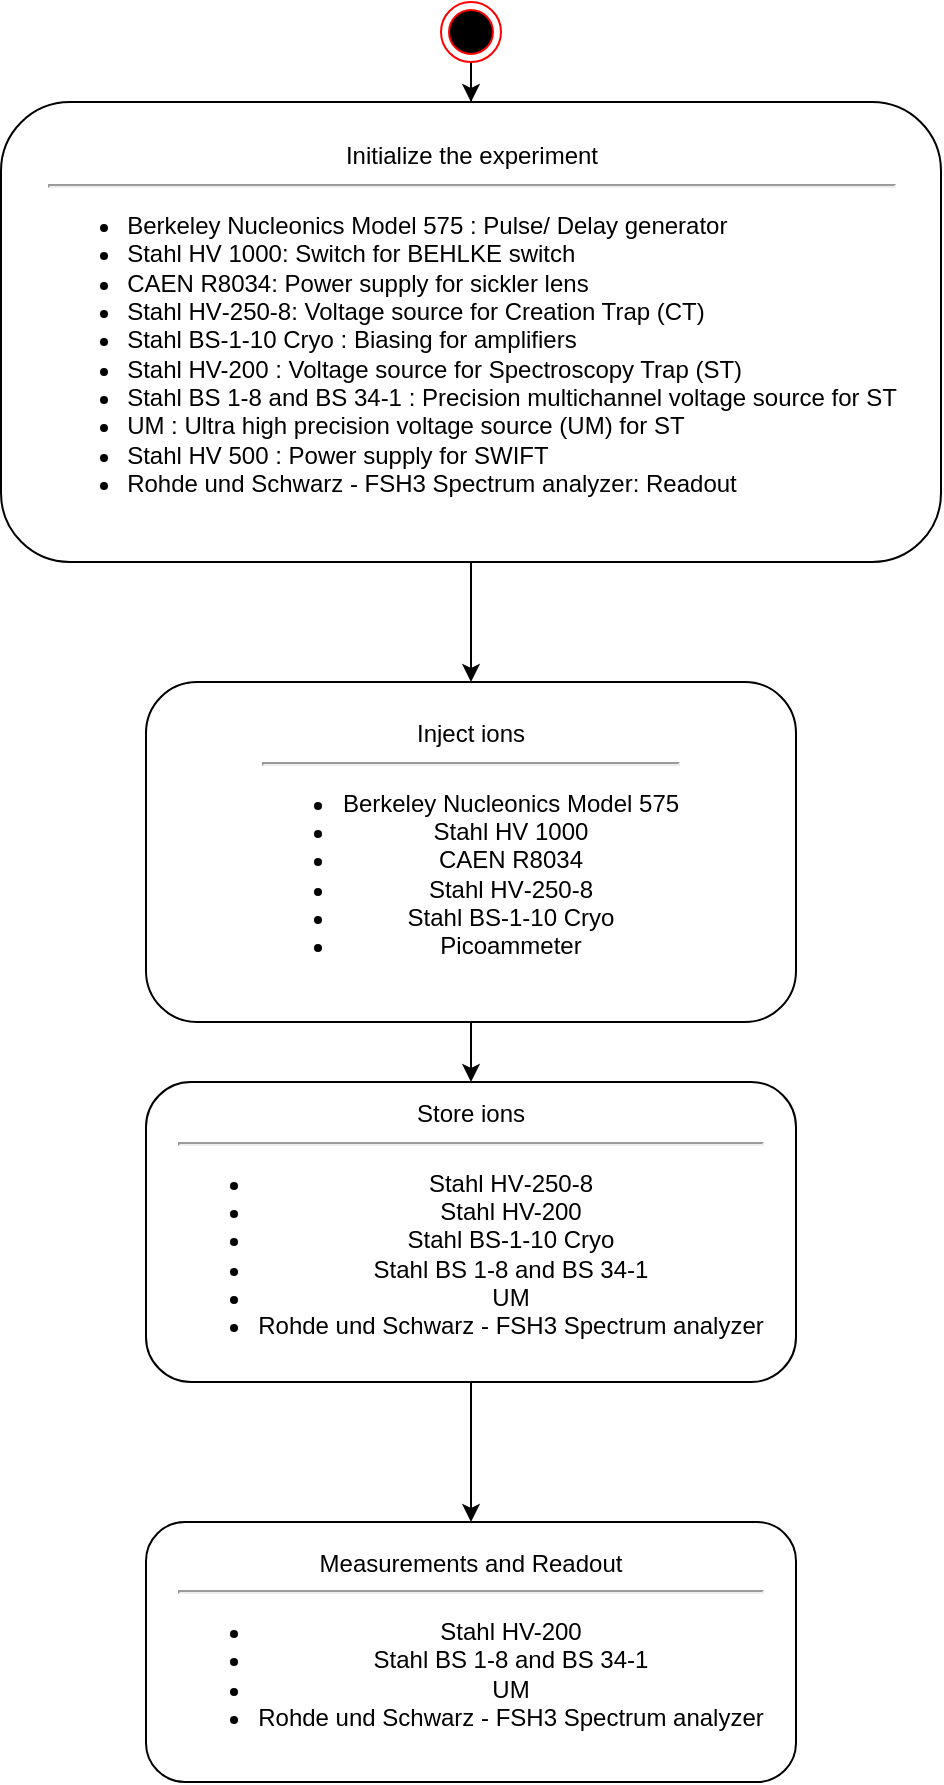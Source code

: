 <mxfile version="26.0.14">
  <diagram id="C5RBs43oDa-KdzZeNtuy" name="Page-1">
    <mxGraphModel dx="1290" dy="557" grid="1" gridSize="10" guides="1" tooltips="1" connect="1" arrows="1" fold="1" page="1" pageScale="1" pageWidth="827" pageHeight="1169" math="0" shadow="0">
      <root>
        <mxCell id="WIyWlLk6GJQsqaUBKTNV-0" />
        <mxCell id="WIyWlLk6GJQsqaUBKTNV-1" parent="WIyWlLk6GJQsqaUBKTNV-0" />
        <mxCell id="w3oDjt0MCiLCRGM7U3Oa-0" style="edgeStyle=orthogonalEdgeStyle;rounded=0;orthogonalLoop=1;jettySize=auto;html=1;exitX=0.5;exitY=1;exitDx=0;exitDy=0;entryX=0.5;entryY=0;entryDx=0;entryDy=0;" parent="WIyWlLk6GJQsqaUBKTNV-1" source="w3oDjt0MCiLCRGM7U3Oa-1" target="w3oDjt0MCiLCRGM7U3Oa-5" edge="1">
          <mxGeometry relative="1" as="geometry" />
        </mxCell>
        <mxCell id="w3oDjt0MCiLCRGM7U3Oa-1" value="&lt;div&gt;Initialize the experiment&lt;/div&gt;&lt;div&gt;&lt;hr&gt;&lt;ul&gt;&lt;li style=&quot;text-align: left;&quot;&gt;&lt;span style=&quot;background-color: transparent;&quot;&gt;Berkeley Nucleonics Model 575 : Pulse/ Delay generator&lt;/span&gt;&lt;/li&gt;&lt;li style=&quot;text-align: left;&quot;&gt;&lt;span style=&quot;background-color: transparent;&quot;&gt;Stahl HV 1000: Switch for BEHLKE switch&lt;/span&gt;&lt;/li&gt;&lt;li style=&quot;text-align: left;&quot;&gt;&lt;span style=&quot;background-color: transparent; color: light-dark(rgb(0, 0, 0), rgb(255, 255, 255));&quot;&gt;CAEN R8034: Power supply for sickler lens&lt;/span&gt;&lt;/li&gt;&lt;li style=&quot;text-align: left;&quot;&gt;&lt;span style=&quot;background-color: transparent; color: light-dark(rgb(0, 0, 0), rgb(255, 255, 255));&quot;&gt;Stahl HV‐250‐8: Voltage source for Creation Trap (CT)&lt;/span&gt;&lt;/li&gt;&lt;li style=&quot;text-align: left;&quot;&gt;Stahl BS-1-10 Cryo :&amp;nbsp;Biasing for amplifiers&lt;/li&gt;&lt;span style=&quot;background-color: transparent;&quot;&gt;&lt;/span&gt;&lt;li style=&quot;text-align: left;&quot;&gt;Stahl HV-200 : Voltage source for Spectroscopy Trap (ST)&lt;/li&gt;&lt;li style=&quot;text-align: left;&quot;&gt;Stahl BS 1-8 and BS 34-1 :&amp;nbsp;Precision multichannel voltage source for ST&lt;/li&gt;&lt;li style=&quot;text-align: left;&quot;&gt;UM : Ultra high precision voltage source (UM) for ST&lt;/li&gt;&lt;li style=&quot;text-align: left;&quot;&gt;Stahl HV 500 :&amp;nbsp;Power supply for SWIFT&lt;/li&gt;&lt;li style=&quot;text-align: left;&quot;&gt;&lt;span style=&quot;background-color: transparent; color: light-dark(rgb(0, 0, 0), rgb(255, 255, 255));&quot;&gt;Rohde und Schwarz - FSH3 Spectrum analyzer: Readout&lt;/span&gt;&lt;/li&gt;&lt;/ul&gt;&lt;/div&gt;" style="rounded=1;whiteSpace=wrap;html=1;" parent="WIyWlLk6GJQsqaUBKTNV-1" vertex="1">
          <mxGeometry x="122.5" y="50" width="470" height="230" as="geometry" />
        </mxCell>
        <mxCell id="w3oDjt0MCiLCRGM7U3Oa-2" value="" style="edgeStyle=orthogonalEdgeStyle;rounded=0;orthogonalLoop=1;jettySize=auto;html=1;" parent="WIyWlLk6GJQsqaUBKTNV-1" source="w3oDjt0MCiLCRGM7U3Oa-3" target="w3oDjt0MCiLCRGM7U3Oa-1" edge="1">
          <mxGeometry relative="1" as="geometry" />
        </mxCell>
        <mxCell id="w3oDjt0MCiLCRGM7U3Oa-3" value="" style="ellipse;html=1;shape=endState;fillColor=#000000;strokeColor=#ff0000;" parent="WIyWlLk6GJQsqaUBKTNV-1" vertex="1">
          <mxGeometry x="342.5" width="30" height="30" as="geometry" />
        </mxCell>
        <mxCell id="w3oDjt0MCiLCRGM7U3Oa-4" style="edgeStyle=orthogonalEdgeStyle;rounded=0;orthogonalLoop=1;jettySize=auto;html=1;exitX=0.5;exitY=1;exitDx=0;exitDy=0;entryX=0.5;entryY=0;entryDx=0;entryDy=0;" parent="WIyWlLk6GJQsqaUBKTNV-1" source="w3oDjt0MCiLCRGM7U3Oa-5" target="w3oDjt0MCiLCRGM7U3Oa-7" edge="1">
          <mxGeometry relative="1" as="geometry" />
        </mxCell>
        <mxCell id="w3oDjt0MCiLCRGM7U3Oa-5" value="&lt;div&gt;Inject ions&lt;/div&gt;&lt;div&gt;&lt;hr&gt;&lt;div align=&quot;center&quot;&gt;&lt;ul&gt;&lt;li&gt;&lt;span style=&quot;background-color: transparent;&quot;&gt;Berkeley Nucleonics Model 575&lt;/span&gt;&lt;/li&gt;&lt;li&gt;&lt;span style=&quot;text-align: left;&quot;&gt;Stahl HV 1000&lt;/span&gt;&lt;/li&gt;&lt;li&gt;&lt;span style=&quot;background-color: transparent; color: light-dark(rgb(0, 0, 0), rgb(255, 255, 255));&quot;&gt;CAEN R8034&lt;/span&gt;&lt;/li&gt;&lt;li&gt;&lt;span style=&quot;background-color: transparent; color: light-dark(rgb(0, 0, 0), rgb(255, 255, 255));&quot;&gt;Stahl HV‐250‐8&lt;/span&gt;&lt;/li&gt;&lt;li&gt;&lt;span style=&quot;text-align: left;&quot;&gt;Stahl BS-1-10 Cryo&lt;/span&gt;&lt;/li&gt;&lt;li&gt;&lt;span style=&quot;text-align: left;&quot;&gt;Picoammeter&lt;br&gt;&lt;/span&gt;&lt;/li&gt;&lt;/ul&gt;&lt;/div&gt;&lt;/div&gt;" style="rounded=1;whiteSpace=wrap;html=1;" parent="WIyWlLk6GJQsqaUBKTNV-1" vertex="1">
          <mxGeometry x="195" y="340" width="325" height="170" as="geometry" />
        </mxCell>
        <mxCell id="w3oDjt0MCiLCRGM7U3Oa-6" style="edgeStyle=orthogonalEdgeStyle;rounded=0;orthogonalLoop=1;jettySize=auto;html=1;exitX=0.5;exitY=1;exitDx=0;exitDy=0;entryX=0.5;entryY=0;entryDx=0;entryDy=0;" parent="WIyWlLk6GJQsqaUBKTNV-1" source="w3oDjt0MCiLCRGM7U3Oa-7" target="w3oDjt0MCiLCRGM7U3Oa-8" edge="1">
          <mxGeometry relative="1" as="geometry" />
        </mxCell>
        <mxCell id="w3oDjt0MCiLCRGM7U3Oa-7" value="&lt;div&gt;Store ions&lt;/div&gt;&lt;div&gt;&lt;hr&gt;&lt;div align=&quot;center&quot;&gt;&lt;ul&gt;&lt;li&gt;&lt;span style=&quot;background-color: transparent; color: light-dark(rgb(0, 0, 0), rgb(255, 255, 255));&quot;&gt;&lt;span style=&quot;text-align: left;&quot;&gt;Stahl HV‐250‐8&lt;/span&gt;&lt;/span&gt;&lt;/li&gt;&lt;li&gt;&lt;span style=&quot;background-color: transparent; color: light-dark(rgb(0, 0, 0), rgb(255, 255, 255));&quot;&gt;&lt;span style=&quot;text-align: left;&quot;&gt;Stahl HV-200&lt;/span&gt;&lt;/span&gt;&lt;/li&gt;&lt;li&gt;&lt;span style=&quot;background-color: transparent; color: light-dark(rgb(0, 0, 0), rgb(255, 255, 255));&quot;&gt;Stahl BS-1-10 Cryo&lt;/span&gt;&lt;/li&gt;&lt;li&gt;&lt;span style=&quot;background-color: transparent;&quot;&gt;Stahl BS 1-8 and BS 34-1&lt;/span&gt;&lt;/li&gt;&lt;li&gt;&lt;span style=&quot;background-color: transparent;&quot;&gt;UM&lt;/span&gt;&lt;/li&gt;&lt;li&gt;&lt;span style=&quot;background-color: transparent;&quot;&gt;Rohde und Schwarz - FSH3 Spectrum analyzer&lt;br&gt;&lt;/span&gt;&lt;/li&gt;&lt;/ul&gt;&lt;/div&gt;&lt;/div&gt;" style="rounded=1;whiteSpace=wrap;html=1;" parent="WIyWlLk6GJQsqaUBKTNV-1" vertex="1">
          <mxGeometry x="195" y="540" width="325" height="150" as="geometry" />
        </mxCell>
        <mxCell id="w3oDjt0MCiLCRGM7U3Oa-8" value="&lt;div&gt;Measurements and Readout&lt;br&gt;&lt;/div&gt;&lt;div&gt;&lt;hr&gt;&lt;div align=&quot;center&quot;&gt;&lt;ul&gt;&lt;li&gt;&lt;span style=&quot;background-color: transparent; color: light-dark(rgb(0, 0, 0), rgb(255, 255, 255));&quot;&gt;&lt;span style=&quot;text-align: left;&quot;&gt;Stahl HV-200&lt;/span&gt;&lt;/span&gt;&lt;/li&gt;&lt;li&gt;&lt;span style=&quot;text-align: left;&quot;&gt;Stahl BS 1-8 and BS 34-1&lt;/span&gt;&lt;/li&gt;&lt;li&gt;&lt;span style=&quot;text-align: left;&quot;&gt;UM&lt;/span&gt;&lt;/li&gt;&lt;li&gt;&lt;span style=&quot;text-align: left;&quot;&gt;Rohde und Schwarz - FSH3 Spectrum analyzer&lt;br&gt;&lt;/span&gt;&lt;/li&gt;&lt;/ul&gt;&lt;/div&gt;&lt;/div&gt;" style="rounded=1;whiteSpace=wrap;html=1;" parent="WIyWlLk6GJQsqaUBKTNV-1" vertex="1">
          <mxGeometry x="195" y="760" width="325" height="130" as="geometry" />
        </mxCell>
        <mxCell id="w3oDjt0MCiLCRGM7U3Oa-9" style="edgeStyle=orthogonalEdgeStyle;rounded=0;orthogonalLoop=1;jettySize=auto;html=1;exitX=0.5;exitY=1;exitDx=0;exitDy=0;" parent="WIyWlLk6GJQsqaUBKTNV-1" source="w3oDjt0MCiLCRGM7U3Oa-5" target="w3oDjt0MCiLCRGM7U3Oa-5" edge="1">
          <mxGeometry relative="1" as="geometry" />
        </mxCell>
        <mxCell id="w3oDjt0MCiLCRGM7U3Oa-10" style="edgeStyle=orthogonalEdgeStyle;rounded=0;orthogonalLoop=1;jettySize=auto;html=1;exitX=0.5;exitY=1;exitDx=0;exitDy=0;" parent="WIyWlLk6GJQsqaUBKTNV-1" source="w3oDjt0MCiLCRGM7U3Oa-5" target="w3oDjt0MCiLCRGM7U3Oa-5" edge="1">
          <mxGeometry relative="1" as="geometry" />
        </mxCell>
      </root>
    </mxGraphModel>
  </diagram>
</mxfile>
